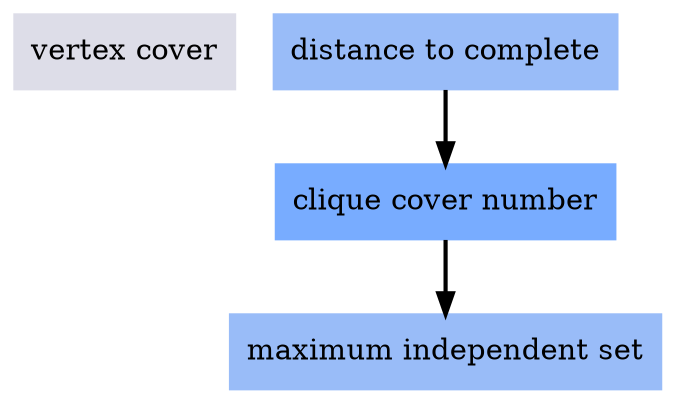 digraph local_VomShB {
	node [color=lightblue2 style=filled]
	margin=0.04 size="6,6"
	"n_4lp9Yj" [label="vertex cover" URL="/parameters/html/4lp9Yj" color="#dddde8" shape=box]
	"n_mHtXUU" [label="maximum independent set" URL="/parameters/html/mHtXUU" color="#99bcf8" shape=box]
	"n_2LDMQ6" [label="distance to complete" URL="/parameters/html/2LDMQ6" color="#99bcf8" shape=box]
	"n_VomShB" [label="clique cover number" URL="/parameters/html/VomShB" color="#78acff" shape=box]
	"n_2LDMQ6" -> "n_VomShB" [label="" decorate=true lblstyle="above, sloped" weight="100" penwidth="2.0"]
	"n_VomShB" -> "n_mHtXUU" [label="" decorate=true lblstyle="above, sloped" weight="100" penwidth="2.0"]
}
